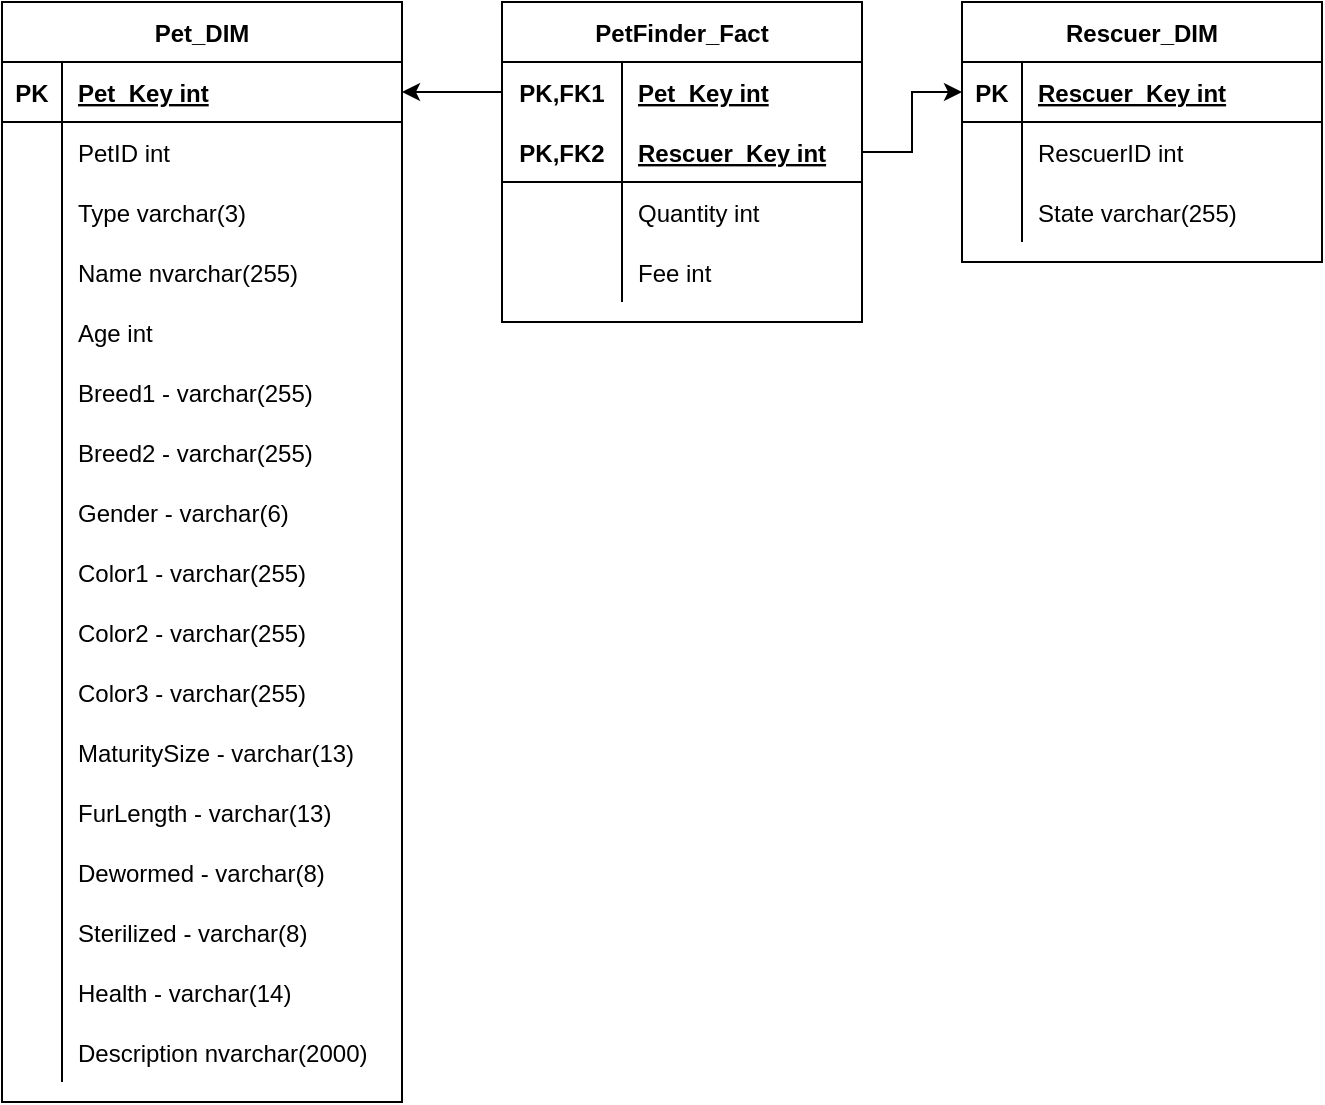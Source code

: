 <mxfile version="15.7.3" type="device"><diagram id="CCCIfHtGkwAnkaYml0Ub" name="Page-1"><mxGraphModel dx="1108" dy="520" grid="1" gridSize="10" guides="1" tooltips="1" connect="1" arrows="1" fold="1" page="1" pageScale="1" pageWidth="850" pageHeight="1100" math="0" shadow="0"><root><mxCell id="0"/><mxCell id="1" parent="0"/><mxCell id="01Ie9L2ddcIaqvErRhoG-1" value="Pet_DIM" style="shape=table;startSize=30;container=1;collapsible=1;childLayout=tableLayout;fixedRows=1;rowLines=0;fontStyle=1;align=center;resizeLast=1;" vertex="1" parent="1"><mxGeometry x="40" y="40" width="200" height="550" as="geometry"/></mxCell><mxCell id="01Ie9L2ddcIaqvErRhoG-2" value="" style="shape=partialRectangle;collapsible=0;dropTarget=0;pointerEvents=0;fillColor=none;top=0;left=0;bottom=1;right=0;points=[[0,0.5],[1,0.5]];portConstraint=eastwest;" vertex="1" parent="01Ie9L2ddcIaqvErRhoG-1"><mxGeometry y="30" width="200" height="30" as="geometry"/></mxCell><mxCell id="01Ie9L2ddcIaqvErRhoG-3" value="PK" style="shape=partialRectangle;connectable=0;fillColor=none;top=0;left=0;bottom=0;right=0;fontStyle=1;overflow=hidden;" vertex="1" parent="01Ie9L2ddcIaqvErRhoG-2"><mxGeometry width="30" height="30" as="geometry"><mxRectangle width="30" height="30" as="alternateBounds"/></mxGeometry></mxCell><mxCell id="01Ie9L2ddcIaqvErRhoG-4" value="Pet_Key int" style="shape=partialRectangle;connectable=0;fillColor=none;top=0;left=0;bottom=0;right=0;align=left;spacingLeft=6;fontStyle=5;overflow=hidden;" vertex="1" parent="01Ie9L2ddcIaqvErRhoG-2"><mxGeometry x="30" width="170" height="30" as="geometry"><mxRectangle width="170" height="30" as="alternateBounds"/></mxGeometry></mxCell><mxCell id="01Ie9L2ddcIaqvErRhoG-5" value="" style="shape=partialRectangle;collapsible=0;dropTarget=0;pointerEvents=0;fillColor=none;top=0;left=0;bottom=0;right=0;points=[[0,0.5],[1,0.5]];portConstraint=eastwest;" vertex="1" parent="01Ie9L2ddcIaqvErRhoG-1"><mxGeometry y="60" width="200" height="30" as="geometry"/></mxCell><mxCell id="01Ie9L2ddcIaqvErRhoG-6" value="" style="shape=partialRectangle;connectable=0;fillColor=none;top=0;left=0;bottom=0;right=0;editable=1;overflow=hidden;" vertex="1" parent="01Ie9L2ddcIaqvErRhoG-5"><mxGeometry width="30" height="30" as="geometry"><mxRectangle width="30" height="30" as="alternateBounds"/></mxGeometry></mxCell><mxCell id="01Ie9L2ddcIaqvErRhoG-7" value="PetID int" style="shape=partialRectangle;connectable=0;fillColor=none;top=0;left=0;bottom=0;right=0;align=left;spacingLeft=6;overflow=hidden;" vertex="1" parent="01Ie9L2ddcIaqvErRhoG-5"><mxGeometry x="30" width="170" height="30" as="geometry"><mxRectangle width="170" height="30" as="alternateBounds"/></mxGeometry></mxCell><mxCell id="01Ie9L2ddcIaqvErRhoG-11" value="" style="shape=partialRectangle;collapsible=0;dropTarget=0;pointerEvents=0;fillColor=none;top=0;left=0;bottom=0;right=0;points=[[0,0.5],[1,0.5]];portConstraint=eastwest;" vertex="1" parent="01Ie9L2ddcIaqvErRhoG-1"><mxGeometry y="90" width="200" height="30" as="geometry"/></mxCell><mxCell id="01Ie9L2ddcIaqvErRhoG-12" value="" style="shape=partialRectangle;connectable=0;fillColor=none;top=0;left=0;bottom=0;right=0;editable=1;overflow=hidden;" vertex="1" parent="01Ie9L2ddcIaqvErRhoG-11"><mxGeometry width="30" height="30" as="geometry"><mxRectangle width="30" height="30" as="alternateBounds"/></mxGeometry></mxCell><mxCell id="01Ie9L2ddcIaqvErRhoG-13" value="Type varchar(3)" style="shape=partialRectangle;connectable=0;fillColor=none;top=0;left=0;bottom=0;right=0;align=left;spacingLeft=6;overflow=hidden;" vertex="1" parent="01Ie9L2ddcIaqvErRhoG-11"><mxGeometry x="30" width="170" height="30" as="geometry"><mxRectangle width="170" height="30" as="alternateBounds"/></mxGeometry></mxCell><mxCell id="01Ie9L2ddcIaqvErRhoG-14" value="" style="shape=partialRectangle;collapsible=0;dropTarget=0;pointerEvents=0;fillColor=none;top=0;left=0;bottom=0;right=0;points=[[0,0.5],[1,0.5]];portConstraint=eastwest;" vertex="1" parent="01Ie9L2ddcIaqvErRhoG-1"><mxGeometry y="120" width="200" height="30" as="geometry"/></mxCell><mxCell id="01Ie9L2ddcIaqvErRhoG-15" value="" style="shape=partialRectangle;connectable=0;fillColor=none;top=0;left=0;bottom=0;right=0;editable=1;overflow=hidden;" vertex="1" parent="01Ie9L2ddcIaqvErRhoG-14"><mxGeometry width="30" height="30" as="geometry"><mxRectangle width="30" height="30" as="alternateBounds"/></mxGeometry></mxCell><mxCell id="01Ie9L2ddcIaqvErRhoG-16" value="Name nvarchar(255)" style="shape=partialRectangle;connectable=0;fillColor=none;top=0;left=0;bottom=0;right=0;align=left;spacingLeft=6;overflow=hidden;" vertex="1" parent="01Ie9L2ddcIaqvErRhoG-14"><mxGeometry x="30" width="170" height="30" as="geometry"><mxRectangle width="170" height="30" as="alternateBounds"/></mxGeometry></mxCell><mxCell id="01Ie9L2ddcIaqvErRhoG-21" value="" style="shape=partialRectangle;collapsible=0;dropTarget=0;pointerEvents=0;fillColor=none;top=0;left=0;bottom=0;right=0;points=[[0,0.5],[1,0.5]];portConstraint=eastwest;" vertex="1" parent="01Ie9L2ddcIaqvErRhoG-1"><mxGeometry y="150" width="200" height="30" as="geometry"/></mxCell><mxCell id="01Ie9L2ddcIaqvErRhoG-22" value="" style="shape=partialRectangle;connectable=0;fillColor=none;top=0;left=0;bottom=0;right=0;editable=1;overflow=hidden;" vertex="1" parent="01Ie9L2ddcIaqvErRhoG-21"><mxGeometry width="30" height="30" as="geometry"><mxRectangle width="30" height="30" as="alternateBounds"/></mxGeometry></mxCell><mxCell id="01Ie9L2ddcIaqvErRhoG-23" value="Age int" style="shape=partialRectangle;connectable=0;fillColor=none;top=0;left=0;bottom=0;right=0;align=left;spacingLeft=6;overflow=hidden;" vertex="1" parent="01Ie9L2ddcIaqvErRhoG-21"><mxGeometry x="30" width="170" height="30" as="geometry"><mxRectangle width="170" height="30" as="alternateBounds"/></mxGeometry></mxCell><mxCell id="01Ie9L2ddcIaqvErRhoG-24" value="" style="shape=partialRectangle;collapsible=0;dropTarget=0;pointerEvents=0;fillColor=none;top=0;left=0;bottom=0;right=0;points=[[0,0.5],[1,0.5]];portConstraint=eastwest;" vertex="1" parent="01Ie9L2ddcIaqvErRhoG-1"><mxGeometry y="180" width="200" height="30" as="geometry"/></mxCell><mxCell id="01Ie9L2ddcIaqvErRhoG-25" value="" style="shape=partialRectangle;connectable=0;fillColor=none;top=0;left=0;bottom=0;right=0;editable=1;overflow=hidden;" vertex="1" parent="01Ie9L2ddcIaqvErRhoG-24"><mxGeometry width="30" height="30" as="geometry"><mxRectangle width="30" height="30" as="alternateBounds"/></mxGeometry></mxCell><mxCell id="01Ie9L2ddcIaqvErRhoG-26" value="Breed1 - varchar(255)" style="shape=partialRectangle;connectable=0;fillColor=none;top=0;left=0;bottom=0;right=0;align=left;spacingLeft=6;overflow=hidden;" vertex="1" parent="01Ie9L2ddcIaqvErRhoG-24"><mxGeometry x="30" width="170" height="30" as="geometry"><mxRectangle width="170" height="30" as="alternateBounds"/></mxGeometry></mxCell><mxCell id="01Ie9L2ddcIaqvErRhoG-27" value="" style="shape=partialRectangle;collapsible=0;dropTarget=0;pointerEvents=0;fillColor=none;top=0;left=0;bottom=0;right=0;points=[[0,0.5],[1,0.5]];portConstraint=eastwest;" vertex="1" parent="01Ie9L2ddcIaqvErRhoG-1"><mxGeometry y="210" width="200" height="30" as="geometry"/></mxCell><mxCell id="01Ie9L2ddcIaqvErRhoG-28" value="" style="shape=partialRectangle;connectable=0;fillColor=none;top=0;left=0;bottom=0;right=0;editable=1;overflow=hidden;" vertex="1" parent="01Ie9L2ddcIaqvErRhoG-27"><mxGeometry width="30" height="30" as="geometry"><mxRectangle width="30" height="30" as="alternateBounds"/></mxGeometry></mxCell><mxCell id="01Ie9L2ddcIaqvErRhoG-29" value="Breed2 - varchar(255) " style="shape=partialRectangle;connectable=0;fillColor=none;top=0;left=0;bottom=0;right=0;align=left;spacingLeft=6;overflow=hidden;" vertex="1" parent="01Ie9L2ddcIaqvErRhoG-27"><mxGeometry x="30" width="170" height="30" as="geometry"><mxRectangle width="170" height="30" as="alternateBounds"/></mxGeometry></mxCell><mxCell id="01Ie9L2ddcIaqvErRhoG-30" value="" style="shape=partialRectangle;collapsible=0;dropTarget=0;pointerEvents=0;fillColor=none;top=0;left=0;bottom=0;right=0;points=[[0,0.5],[1,0.5]];portConstraint=eastwest;" vertex="1" parent="01Ie9L2ddcIaqvErRhoG-1"><mxGeometry y="240" width="200" height="30" as="geometry"/></mxCell><mxCell id="01Ie9L2ddcIaqvErRhoG-31" value="" style="shape=partialRectangle;connectable=0;fillColor=none;top=0;left=0;bottom=0;right=0;editable=1;overflow=hidden;" vertex="1" parent="01Ie9L2ddcIaqvErRhoG-30"><mxGeometry width="30" height="30" as="geometry"><mxRectangle width="30" height="30" as="alternateBounds"/></mxGeometry></mxCell><mxCell id="01Ie9L2ddcIaqvErRhoG-32" value="Gender - varchar(6)" style="shape=partialRectangle;connectable=0;fillColor=none;top=0;left=0;bottom=0;right=0;align=left;spacingLeft=6;overflow=hidden;" vertex="1" parent="01Ie9L2ddcIaqvErRhoG-30"><mxGeometry x="30" width="170" height="30" as="geometry"><mxRectangle width="170" height="30" as="alternateBounds"/></mxGeometry></mxCell><mxCell id="01Ie9L2ddcIaqvErRhoG-33" value="" style="shape=partialRectangle;collapsible=0;dropTarget=0;pointerEvents=0;fillColor=none;top=0;left=0;bottom=0;right=0;points=[[0,0.5],[1,0.5]];portConstraint=eastwest;" vertex="1" parent="01Ie9L2ddcIaqvErRhoG-1"><mxGeometry y="270" width="200" height="30" as="geometry"/></mxCell><mxCell id="01Ie9L2ddcIaqvErRhoG-34" value="" style="shape=partialRectangle;connectable=0;fillColor=none;top=0;left=0;bottom=0;right=0;editable=1;overflow=hidden;" vertex="1" parent="01Ie9L2ddcIaqvErRhoG-33"><mxGeometry width="30" height="30" as="geometry"><mxRectangle width="30" height="30" as="alternateBounds"/></mxGeometry></mxCell><mxCell id="01Ie9L2ddcIaqvErRhoG-35" value="Color1 - varchar(255)" style="shape=partialRectangle;connectable=0;fillColor=none;top=0;left=0;bottom=0;right=0;align=left;spacingLeft=6;overflow=hidden;" vertex="1" parent="01Ie9L2ddcIaqvErRhoG-33"><mxGeometry x="30" width="170" height="30" as="geometry"><mxRectangle width="170" height="30" as="alternateBounds"/></mxGeometry></mxCell><mxCell id="01Ie9L2ddcIaqvErRhoG-36" value="" style="shape=partialRectangle;collapsible=0;dropTarget=0;pointerEvents=0;fillColor=none;top=0;left=0;bottom=0;right=0;points=[[0,0.5],[1,0.5]];portConstraint=eastwest;" vertex="1" parent="01Ie9L2ddcIaqvErRhoG-1"><mxGeometry y="300" width="200" height="30" as="geometry"/></mxCell><mxCell id="01Ie9L2ddcIaqvErRhoG-37" value="" style="shape=partialRectangle;connectable=0;fillColor=none;top=0;left=0;bottom=0;right=0;editable=1;overflow=hidden;" vertex="1" parent="01Ie9L2ddcIaqvErRhoG-36"><mxGeometry width="30" height="30" as="geometry"><mxRectangle width="30" height="30" as="alternateBounds"/></mxGeometry></mxCell><mxCell id="01Ie9L2ddcIaqvErRhoG-38" value="Color2 - varchar(255)" style="shape=partialRectangle;connectable=0;fillColor=none;top=0;left=0;bottom=0;right=0;align=left;spacingLeft=6;overflow=hidden;" vertex="1" parent="01Ie9L2ddcIaqvErRhoG-36"><mxGeometry x="30" width="170" height="30" as="geometry"><mxRectangle width="170" height="30" as="alternateBounds"/></mxGeometry></mxCell><mxCell id="01Ie9L2ddcIaqvErRhoG-39" value="" style="shape=partialRectangle;collapsible=0;dropTarget=0;pointerEvents=0;fillColor=none;top=0;left=0;bottom=0;right=0;points=[[0,0.5],[1,0.5]];portConstraint=eastwest;" vertex="1" parent="01Ie9L2ddcIaqvErRhoG-1"><mxGeometry y="330" width="200" height="30" as="geometry"/></mxCell><mxCell id="01Ie9L2ddcIaqvErRhoG-40" value="" style="shape=partialRectangle;connectable=0;fillColor=none;top=0;left=0;bottom=0;right=0;editable=1;overflow=hidden;" vertex="1" parent="01Ie9L2ddcIaqvErRhoG-39"><mxGeometry width="30" height="30" as="geometry"><mxRectangle width="30" height="30" as="alternateBounds"/></mxGeometry></mxCell><mxCell id="01Ie9L2ddcIaqvErRhoG-41" value="Color3 - varchar(255)" style="shape=partialRectangle;connectable=0;fillColor=none;top=0;left=0;bottom=0;right=0;align=left;spacingLeft=6;overflow=hidden;" vertex="1" parent="01Ie9L2ddcIaqvErRhoG-39"><mxGeometry x="30" width="170" height="30" as="geometry"><mxRectangle width="170" height="30" as="alternateBounds"/></mxGeometry></mxCell><mxCell id="01Ie9L2ddcIaqvErRhoG-42" value="" style="shape=partialRectangle;collapsible=0;dropTarget=0;pointerEvents=0;fillColor=none;top=0;left=0;bottom=0;right=0;points=[[0,0.5],[1,0.5]];portConstraint=eastwest;" vertex="1" parent="01Ie9L2ddcIaqvErRhoG-1"><mxGeometry y="360" width="200" height="30" as="geometry"/></mxCell><mxCell id="01Ie9L2ddcIaqvErRhoG-43" value="" style="shape=partialRectangle;connectable=0;fillColor=none;top=0;left=0;bottom=0;right=0;editable=1;overflow=hidden;" vertex="1" parent="01Ie9L2ddcIaqvErRhoG-42"><mxGeometry width="30" height="30" as="geometry"><mxRectangle width="30" height="30" as="alternateBounds"/></mxGeometry></mxCell><mxCell id="01Ie9L2ddcIaqvErRhoG-44" value="MaturitySize - varchar(13)" style="shape=partialRectangle;connectable=0;fillColor=none;top=0;left=0;bottom=0;right=0;align=left;spacingLeft=6;overflow=hidden;" vertex="1" parent="01Ie9L2ddcIaqvErRhoG-42"><mxGeometry x="30" width="170" height="30" as="geometry"><mxRectangle width="170" height="30" as="alternateBounds"/></mxGeometry></mxCell><mxCell id="01Ie9L2ddcIaqvErRhoG-49" value="" style="shape=partialRectangle;collapsible=0;dropTarget=0;pointerEvents=0;fillColor=none;top=0;left=0;bottom=0;right=0;points=[[0,0.5],[1,0.5]];portConstraint=eastwest;" vertex="1" parent="01Ie9L2ddcIaqvErRhoG-1"><mxGeometry y="390" width="200" height="30" as="geometry"/></mxCell><mxCell id="01Ie9L2ddcIaqvErRhoG-50" value="" style="shape=partialRectangle;connectable=0;fillColor=none;top=0;left=0;bottom=0;right=0;editable=1;overflow=hidden;" vertex="1" parent="01Ie9L2ddcIaqvErRhoG-49"><mxGeometry width="30" height="30" as="geometry"><mxRectangle width="30" height="30" as="alternateBounds"/></mxGeometry></mxCell><mxCell id="01Ie9L2ddcIaqvErRhoG-51" value="FurLength - varchar(13)" style="shape=partialRectangle;connectable=0;fillColor=none;top=0;left=0;bottom=0;right=0;align=left;spacingLeft=6;overflow=hidden;" vertex="1" parent="01Ie9L2ddcIaqvErRhoG-49"><mxGeometry x="30" width="170" height="30" as="geometry"><mxRectangle width="170" height="30" as="alternateBounds"/></mxGeometry></mxCell><mxCell id="01Ie9L2ddcIaqvErRhoG-52" value="" style="shape=partialRectangle;collapsible=0;dropTarget=0;pointerEvents=0;fillColor=none;top=0;left=0;bottom=0;right=0;points=[[0,0.5],[1,0.5]];portConstraint=eastwest;" vertex="1" parent="01Ie9L2ddcIaqvErRhoG-1"><mxGeometry y="420" width="200" height="30" as="geometry"/></mxCell><mxCell id="01Ie9L2ddcIaqvErRhoG-53" value="" style="shape=partialRectangle;connectable=0;fillColor=none;top=0;left=0;bottom=0;right=0;editable=1;overflow=hidden;" vertex="1" parent="01Ie9L2ddcIaqvErRhoG-52"><mxGeometry width="30" height="30" as="geometry"><mxRectangle width="30" height="30" as="alternateBounds"/></mxGeometry></mxCell><mxCell id="01Ie9L2ddcIaqvErRhoG-54" value="Dewormed - varchar(8)" style="shape=partialRectangle;connectable=0;fillColor=none;top=0;left=0;bottom=0;right=0;align=left;spacingLeft=6;overflow=hidden;" vertex="1" parent="01Ie9L2ddcIaqvErRhoG-52"><mxGeometry x="30" width="170" height="30" as="geometry"><mxRectangle width="170" height="30" as="alternateBounds"/></mxGeometry></mxCell><mxCell id="01Ie9L2ddcIaqvErRhoG-55" value="" style="shape=partialRectangle;collapsible=0;dropTarget=0;pointerEvents=0;fillColor=none;top=0;left=0;bottom=0;right=0;points=[[0,0.5],[1,0.5]];portConstraint=eastwest;" vertex="1" parent="01Ie9L2ddcIaqvErRhoG-1"><mxGeometry y="450" width="200" height="30" as="geometry"/></mxCell><mxCell id="01Ie9L2ddcIaqvErRhoG-56" value="" style="shape=partialRectangle;connectable=0;fillColor=none;top=0;left=0;bottom=0;right=0;editable=1;overflow=hidden;" vertex="1" parent="01Ie9L2ddcIaqvErRhoG-55"><mxGeometry width="30" height="30" as="geometry"><mxRectangle width="30" height="30" as="alternateBounds"/></mxGeometry></mxCell><mxCell id="01Ie9L2ddcIaqvErRhoG-57" value="Sterilized - varchar(8)" style="shape=partialRectangle;connectable=0;fillColor=none;top=0;left=0;bottom=0;right=0;align=left;spacingLeft=6;overflow=hidden;" vertex="1" parent="01Ie9L2ddcIaqvErRhoG-55"><mxGeometry x="30" width="170" height="30" as="geometry"><mxRectangle width="170" height="30" as="alternateBounds"/></mxGeometry></mxCell><mxCell id="01Ie9L2ddcIaqvErRhoG-62" value="" style="shape=partialRectangle;collapsible=0;dropTarget=0;pointerEvents=0;fillColor=none;top=0;left=0;bottom=0;right=0;points=[[0,0.5],[1,0.5]];portConstraint=eastwest;" vertex="1" parent="01Ie9L2ddcIaqvErRhoG-1"><mxGeometry y="480" width="200" height="30" as="geometry"/></mxCell><mxCell id="01Ie9L2ddcIaqvErRhoG-63" value="" style="shape=partialRectangle;connectable=0;fillColor=none;top=0;left=0;bottom=0;right=0;editable=1;overflow=hidden;" vertex="1" parent="01Ie9L2ddcIaqvErRhoG-62"><mxGeometry width="30" height="30" as="geometry"><mxRectangle width="30" height="30" as="alternateBounds"/></mxGeometry></mxCell><mxCell id="01Ie9L2ddcIaqvErRhoG-64" value="Health - varchar(14)" style="shape=partialRectangle;connectable=0;fillColor=none;top=0;left=0;bottom=0;right=0;align=left;spacingLeft=6;overflow=hidden;" vertex="1" parent="01Ie9L2ddcIaqvErRhoG-62"><mxGeometry x="30" width="170" height="30" as="geometry"><mxRectangle width="170" height="30" as="alternateBounds"/></mxGeometry></mxCell><mxCell id="01Ie9L2ddcIaqvErRhoG-8" value="" style="shape=partialRectangle;collapsible=0;dropTarget=0;pointerEvents=0;fillColor=none;top=0;left=0;bottom=0;right=0;points=[[0,0.5],[1,0.5]];portConstraint=eastwest;" vertex="1" parent="01Ie9L2ddcIaqvErRhoG-1"><mxGeometry y="510" width="200" height="30" as="geometry"/></mxCell><mxCell id="01Ie9L2ddcIaqvErRhoG-9" value="" style="shape=partialRectangle;connectable=0;fillColor=none;top=0;left=0;bottom=0;right=0;editable=1;overflow=hidden;" vertex="1" parent="01Ie9L2ddcIaqvErRhoG-8"><mxGeometry width="30" height="30" as="geometry"><mxRectangle width="30" height="30" as="alternateBounds"/></mxGeometry></mxCell><mxCell id="01Ie9L2ddcIaqvErRhoG-10" value="Description nvarchar(2000)" style="shape=partialRectangle;connectable=0;fillColor=none;top=0;left=0;bottom=0;right=0;align=left;spacingLeft=6;overflow=hidden;" vertex="1" parent="01Ie9L2ddcIaqvErRhoG-8"><mxGeometry x="30" width="170" height="30" as="geometry"><mxRectangle width="170" height="30" as="alternateBounds"/></mxGeometry></mxCell><mxCell id="01Ie9L2ddcIaqvErRhoG-65" value="Rescuer_DIM" style="shape=table;startSize=30;container=1;collapsible=1;childLayout=tableLayout;fixedRows=1;rowLines=0;fontStyle=1;align=center;resizeLast=1;" vertex="1" parent="1"><mxGeometry x="520" y="40" width="180" height="130" as="geometry"/></mxCell><mxCell id="01Ie9L2ddcIaqvErRhoG-66" value="" style="shape=partialRectangle;collapsible=0;dropTarget=0;pointerEvents=0;fillColor=none;top=0;left=0;bottom=1;right=0;points=[[0,0.5],[1,0.5]];portConstraint=eastwest;" vertex="1" parent="01Ie9L2ddcIaqvErRhoG-65"><mxGeometry y="30" width="180" height="30" as="geometry"/></mxCell><mxCell id="01Ie9L2ddcIaqvErRhoG-67" value="PK" style="shape=partialRectangle;connectable=0;fillColor=none;top=0;left=0;bottom=0;right=0;fontStyle=1;overflow=hidden;" vertex="1" parent="01Ie9L2ddcIaqvErRhoG-66"><mxGeometry width="30" height="30" as="geometry"><mxRectangle width="30" height="30" as="alternateBounds"/></mxGeometry></mxCell><mxCell id="01Ie9L2ddcIaqvErRhoG-68" value="Rescuer_Key int" style="shape=partialRectangle;connectable=0;fillColor=none;top=0;left=0;bottom=0;right=0;align=left;spacingLeft=6;fontStyle=5;overflow=hidden;" vertex="1" parent="01Ie9L2ddcIaqvErRhoG-66"><mxGeometry x="30" width="150" height="30" as="geometry"><mxRectangle width="150" height="30" as="alternateBounds"/></mxGeometry></mxCell><mxCell id="01Ie9L2ddcIaqvErRhoG-69" value="" style="shape=partialRectangle;collapsible=0;dropTarget=0;pointerEvents=0;fillColor=none;top=0;left=0;bottom=0;right=0;points=[[0,0.5],[1,0.5]];portConstraint=eastwest;" vertex="1" parent="01Ie9L2ddcIaqvErRhoG-65"><mxGeometry y="60" width="180" height="30" as="geometry"/></mxCell><mxCell id="01Ie9L2ddcIaqvErRhoG-70" value="" style="shape=partialRectangle;connectable=0;fillColor=none;top=0;left=0;bottom=0;right=0;editable=1;overflow=hidden;" vertex="1" parent="01Ie9L2ddcIaqvErRhoG-69"><mxGeometry width="30" height="30" as="geometry"><mxRectangle width="30" height="30" as="alternateBounds"/></mxGeometry></mxCell><mxCell id="01Ie9L2ddcIaqvErRhoG-71" value="RescuerID int" style="shape=partialRectangle;connectable=0;fillColor=none;top=0;left=0;bottom=0;right=0;align=left;spacingLeft=6;overflow=hidden;" vertex="1" parent="01Ie9L2ddcIaqvErRhoG-69"><mxGeometry x="30" width="150" height="30" as="geometry"><mxRectangle width="150" height="30" as="alternateBounds"/></mxGeometry></mxCell><mxCell id="01Ie9L2ddcIaqvErRhoG-72" value="" style="shape=partialRectangle;collapsible=0;dropTarget=0;pointerEvents=0;fillColor=none;top=0;left=0;bottom=0;right=0;points=[[0,0.5],[1,0.5]];portConstraint=eastwest;" vertex="1" parent="01Ie9L2ddcIaqvErRhoG-65"><mxGeometry y="90" width="180" height="30" as="geometry"/></mxCell><mxCell id="01Ie9L2ddcIaqvErRhoG-73" value="" style="shape=partialRectangle;connectable=0;fillColor=none;top=0;left=0;bottom=0;right=0;editable=1;overflow=hidden;" vertex="1" parent="01Ie9L2ddcIaqvErRhoG-72"><mxGeometry width="30" height="30" as="geometry"><mxRectangle width="30" height="30" as="alternateBounds"/></mxGeometry></mxCell><mxCell id="01Ie9L2ddcIaqvErRhoG-74" value="State varchar(255)" style="shape=partialRectangle;connectable=0;fillColor=none;top=0;left=0;bottom=0;right=0;align=left;spacingLeft=6;overflow=hidden;" vertex="1" parent="01Ie9L2ddcIaqvErRhoG-72"><mxGeometry x="30" width="150" height="30" as="geometry"><mxRectangle width="150" height="30" as="alternateBounds"/></mxGeometry></mxCell><mxCell id="01Ie9L2ddcIaqvErRhoG-78" value="PetFinder_Fact" style="shape=table;startSize=30;container=1;collapsible=1;childLayout=tableLayout;fixedRows=1;rowLines=0;fontStyle=1;align=center;resizeLast=1;" vertex="1" parent="1"><mxGeometry x="290" y="40" width="180" height="160" as="geometry"/></mxCell><mxCell id="01Ie9L2ddcIaqvErRhoG-79" value="" style="shape=partialRectangle;collapsible=0;dropTarget=0;pointerEvents=0;fillColor=none;top=0;left=0;bottom=0;right=0;points=[[0,0.5],[1,0.5]];portConstraint=eastwest;" vertex="1" parent="01Ie9L2ddcIaqvErRhoG-78"><mxGeometry y="30" width="180" height="30" as="geometry"/></mxCell><mxCell id="01Ie9L2ddcIaqvErRhoG-80" value="PK,FK1" style="shape=partialRectangle;connectable=0;fillColor=none;top=0;left=0;bottom=0;right=0;fontStyle=1;overflow=hidden;" vertex="1" parent="01Ie9L2ddcIaqvErRhoG-79"><mxGeometry width="60" height="30" as="geometry"><mxRectangle width="60" height="30" as="alternateBounds"/></mxGeometry></mxCell><mxCell id="01Ie9L2ddcIaqvErRhoG-81" value="Pet_Key int" style="shape=partialRectangle;connectable=0;fillColor=none;top=0;left=0;bottom=0;right=0;align=left;spacingLeft=6;fontStyle=5;overflow=hidden;" vertex="1" parent="01Ie9L2ddcIaqvErRhoG-79"><mxGeometry x="60" width="120" height="30" as="geometry"><mxRectangle width="120" height="30" as="alternateBounds"/></mxGeometry></mxCell><mxCell id="01Ie9L2ddcIaqvErRhoG-82" value="" style="shape=partialRectangle;collapsible=0;dropTarget=0;pointerEvents=0;fillColor=none;top=0;left=0;bottom=1;right=0;points=[[0,0.5],[1,0.5]];portConstraint=eastwest;" vertex="1" parent="01Ie9L2ddcIaqvErRhoG-78"><mxGeometry y="60" width="180" height="30" as="geometry"/></mxCell><mxCell id="01Ie9L2ddcIaqvErRhoG-83" value="PK,FK2" style="shape=partialRectangle;connectable=0;fillColor=none;top=0;left=0;bottom=0;right=0;fontStyle=1;overflow=hidden;" vertex="1" parent="01Ie9L2ddcIaqvErRhoG-82"><mxGeometry width="60" height="30" as="geometry"><mxRectangle width="60" height="30" as="alternateBounds"/></mxGeometry></mxCell><mxCell id="01Ie9L2ddcIaqvErRhoG-84" value="Rescuer_Key int" style="shape=partialRectangle;connectable=0;fillColor=none;top=0;left=0;bottom=0;right=0;align=left;spacingLeft=6;fontStyle=5;overflow=hidden;" vertex="1" parent="01Ie9L2ddcIaqvErRhoG-82"><mxGeometry x="60" width="120" height="30" as="geometry"><mxRectangle width="120" height="30" as="alternateBounds"/></mxGeometry></mxCell><mxCell id="01Ie9L2ddcIaqvErRhoG-85" value="" style="shape=partialRectangle;collapsible=0;dropTarget=0;pointerEvents=0;fillColor=none;top=0;left=0;bottom=0;right=0;points=[[0,0.5],[1,0.5]];portConstraint=eastwest;" vertex="1" parent="01Ie9L2ddcIaqvErRhoG-78"><mxGeometry y="90" width="180" height="30" as="geometry"/></mxCell><mxCell id="01Ie9L2ddcIaqvErRhoG-86" value="" style="shape=partialRectangle;connectable=0;fillColor=none;top=0;left=0;bottom=0;right=0;editable=1;overflow=hidden;" vertex="1" parent="01Ie9L2ddcIaqvErRhoG-85"><mxGeometry width="60" height="30" as="geometry"><mxRectangle width="60" height="30" as="alternateBounds"/></mxGeometry></mxCell><mxCell id="01Ie9L2ddcIaqvErRhoG-87" value="Quantity int" style="shape=partialRectangle;connectable=0;fillColor=none;top=0;left=0;bottom=0;right=0;align=left;spacingLeft=6;overflow=hidden;" vertex="1" parent="01Ie9L2ddcIaqvErRhoG-85"><mxGeometry x="60" width="120" height="30" as="geometry"><mxRectangle width="120" height="30" as="alternateBounds"/></mxGeometry></mxCell><mxCell id="01Ie9L2ddcIaqvErRhoG-88" value="" style="shape=partialRectangle;collapsible=0;dropTarget=0;pointerEvents=0;fillColor=none;top=0;left=0;bottom=0;right=0;points=[[0,0.5],[1,0.5]];portConstraint=eastwest;" vertex="1" parent="01Ie9L2ddcIaqvErRhoG-78"><mxGeometry y="120" width="180" height="30" as="geometry"/></mxCell><mxCell id="01Ie9L2ddcIaqvErRhoG-89" value="" style="shape=partialRectangle;connectable=0;fillColor=none;top=0;left=0;bottom=0;right=0;editable=1;overflow=hidden;" vertex="1" parent="01Ie9L2ddcIaqvErRhoG-88"><mxGeometry width="60" height="30" as="geometry"><mxRectangle width="60" height="30" as="alternateBounds"/></mxGeometry></mxCell><mxCell id="01Ie9L2ddcIaqvErRhoG-90" value="Fee int" style="shape=partialRectangle;connectable=0;fillColor=none;top=0;left=0;bottom=0;right=0;align=left;spacingLeft=6;overflow=hidden;" vertex="1" parent="01Ie9L2ddcIaqvErRhoG-88"><mxGeometry x="60" width="120" height="30" as="geometry"><mxRectangle width="120" height="30" as="alternateBounds"/></mxGeometry></mxCell><mxCell id="01Ie9L2ddcIaqvErRhoG-91" style="edgeStyle=orthogonalEdgeStyle;rounded=0;orthogonalLoop=1;jettySize=auto;html=1;exitX=0;exitY=0.5;exitDx=0;exitDy=0;entryX=1;entryY=0.5;entryDx=0;entryDy=0;" edge="1" parent="1" source="01Ie9L2ddcIaqvErRhoG-79" target="01Ie9L2ddcIaqvErRhoG-2"><mxGeometry relative="1" as="geometry"/></mxCell><mxCell id="01Ie9L2ddcIaqvErRhoG-92" style="edgeStyle=orthogonalEdgeStyle;rounded=0;orthogonalLoop=1;jettySize=auto;html=1;exitX=1;exitY=0.5;exitDx=0;exitDy=0;entryX=0;entryY=0.5;entryDx=0;entryDy=0;" edge="1" parent="1" source="01Ie9L2ddcIaqvErRhoG-82" target="01Ie9L2ddcIaqvErRhoG-66"><mxGeometry relative="1" as="geometry"/></mxCell></root></mxGraphModel></diagram></mxfile>
